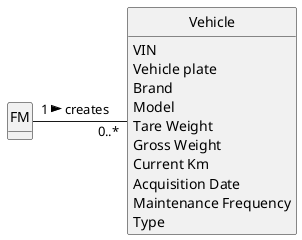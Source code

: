 @startuml
skinparam monochrome true
skinparam packageStyle rectangle
skinparam shadowing false

'left to right direction

skinparam classAttributeIconSize 0

hide circle
hide methods

'title Domain Model

'class Platform {
'  -description
'}

class FM {
}

class Vehicle {
VIN
Vehicle plate
Brand
Model
Tare Weight
Gross Weight
Current Km
Acquisition Date
Maintenance Frequency
Type
}

'class User {
'    name
'    email
'    password
'}

FM "1" - "0..*" Vehicle : creates  >
@enduml
